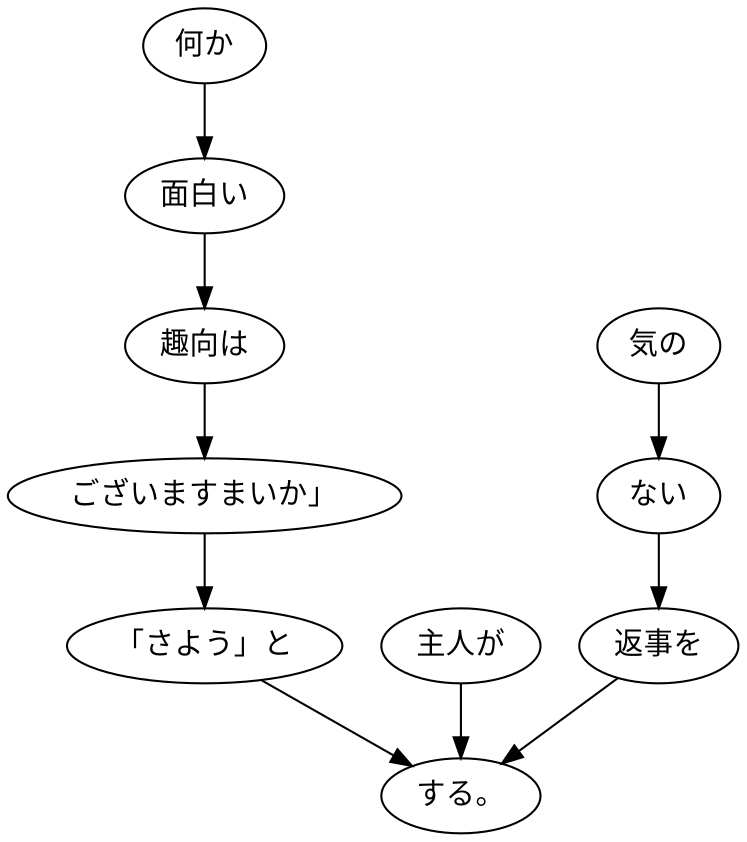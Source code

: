 digraph graph3759 {
	node0 [label="何か"];
	node1 [label="面白い"];
	node2 [label="趣向は"];
	node3 [label="ございますまいか」"];
	node4 [label="「さよう」と"];
	node5 [label="主人が"];
	node6 [label="気の"];
	node7 [label="ない"];
	node8 [label="返事を"];
	node9 [label="する。"];
	node0 -> node1;
	node1 -> node2;
	node2 -> node3;
	node3 -> node4;
	node4 -> node9;
	node5 -> node9;
	node6 -> node7;
	node7 -> node8;
	node8 -> node9;
}
